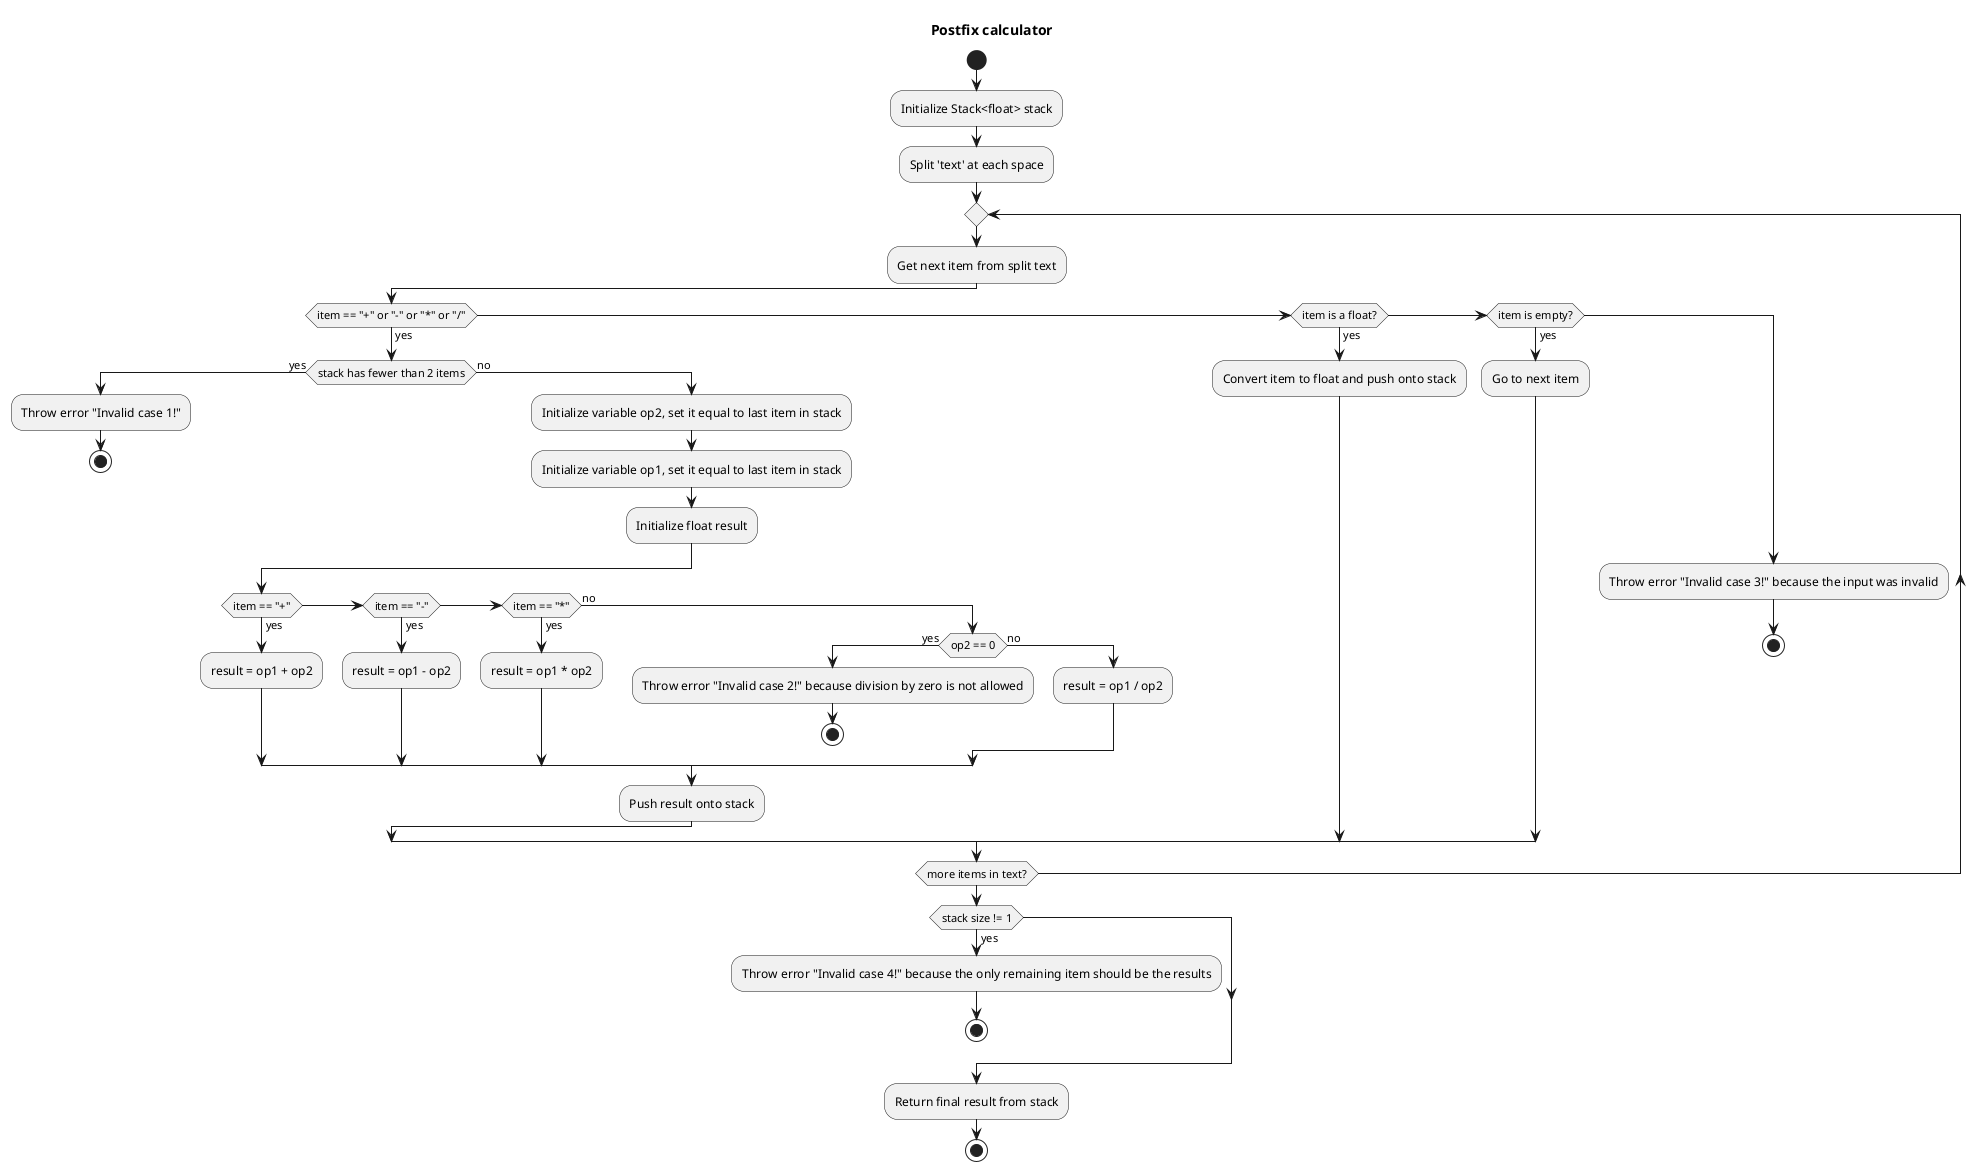 @startuml a
title Postfix calculator
start

:Initialize Stack<float> stack;

:Split 'text' at each space;
repeat 
  :Get next item from split text;

  if (item == "+" or "-" or "*" or "/") then (yes)
    if (stack has fewer than 2 items) then (yes)
      :Throw error "Invalid case 1!";
      stop
    else (no)
      :Initialize variable op2, set it equal to last item in stack;
      :Initialize variable op1, set it equal to last item in stack;
      :Initialize float result;

      if (item == "+") then (yes)
        :result = op1 + op2;
      else if (item == "-") then (yes)
        :result = op1 - op2;
      else if (item == "*") then (yes)
        :result = op1 * op2;
      else (no)
        if (op2 == 0) then (yes)
          :Throw error "Invalid case 2!" because division by zero is not allowed;
          stop
        else (no)
          :result = op1 / op2;
        endif
      endif

      :Push result onto stack;
    endif
  else if (item is a float?) then (yes)
    :Convert item to float and push onto stack;
  else if (item is empty?) then (yes)
    :Go to next item;
  else
    :Throw error "Invalid case 3!" because the input was invalid;
    stop
  endif
  
repeat while (more items in text?)

if (stack size != 1) then (yes)
    :Throw error "Invalid case 4!" because the only remaining item should be the results;
    stop
endif

:Return final result from stack;
stop
@enduml
